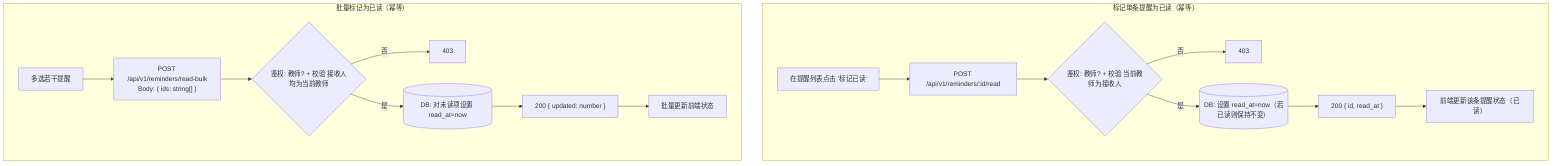 flowchart TD
  subgraph MarkRead["标记单条提醒为已读（幂等）"]
    ClickOne["在提醒列表点击 '标记已读'"] --> API_READ["POST /api/v1/reminders/:id/read"]
    API_READ --> Auth{"鉴权: 教师? + 校验 当前教师为接收人"}
    Auth -- 否 --> E403["403"]
    Auth -- 是 --> DB_Update[("DB: 设置 read_at=now（若已读则保持不变）")]
    DB_Update --> Resp200["200 { id, read_at }"]
    Resp200 --> UI_Update["前端更新该条提醒状态（已读）"]
  end

  subgraph BulkRead["批量标记为已读（幂等）"]
    SelectMulti["多选若干提醒"] --> API_BULK["POST /api/v1/reminders/read-bulk\nBody: { ids: string[] }"]
    API_BULK --> Auth2{"鉴权: 教师? + 校验 接收人均为当前教师"}
    Auth2 -- 否 --> E403b["403"]
    Auth2 -- 是 --> DB_Bulk[("DB: 对未读项设置 read_at=now")]
    DB_Bulk --> Resp200Bulk["200 { updated: number }"]
    Resp200Bulk --> UI_UpdateBulk["批量更新前端状态"]
  end
